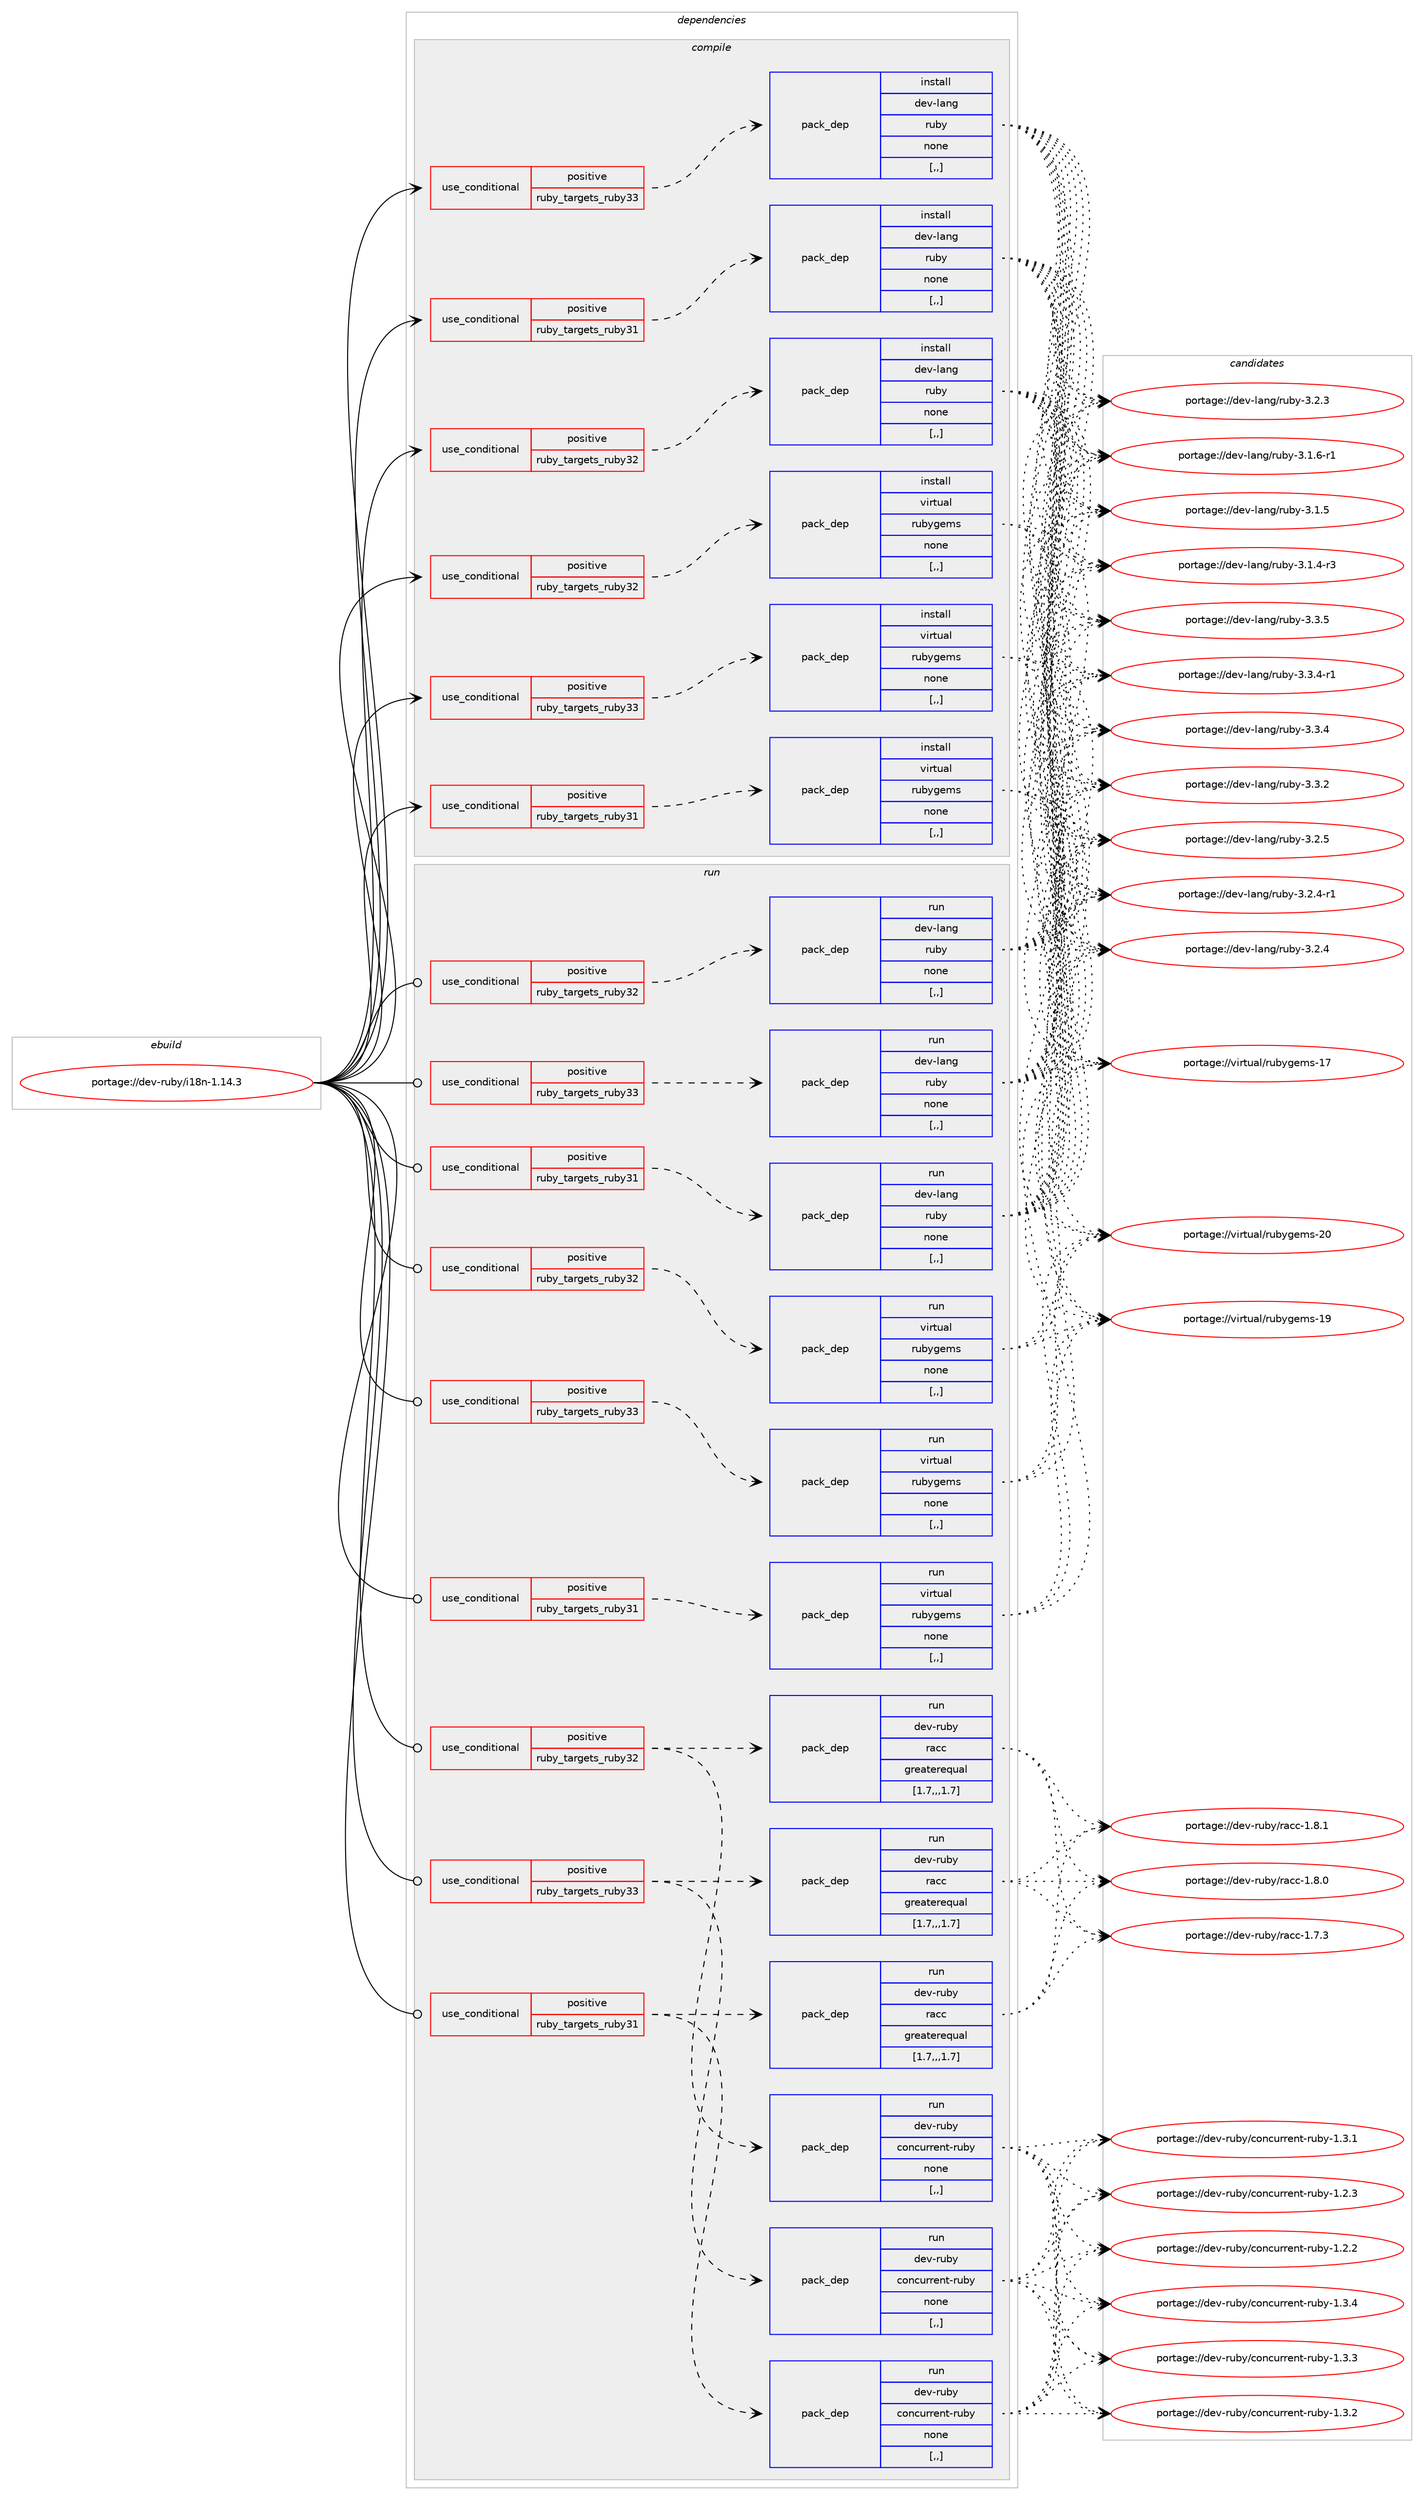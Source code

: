 digraph prolog {

# *************
# Graph options
# *************

newrank=true;
concentrate=true;
compound=true;
graph [rankdir=LR,fontname=Helvetica,fontsize=10,ranksep=1.5];#, ranksep=2.5, nodesep=0.2];
edge  [arrowhead=vee];
node  [fontname=Helvetica,fontsize=10];

# **********
# The ebuild
# **********

subgraph cluster_leftcol {
color=gray;
label=<<i>ebuild</i>>;
id [label="portage://dev-ruby/i18n-1.14.3", color=red, width=4, href="../dev-ruby/i18n-1.14.3.svg"];
}

# ****************
# The dependencies
# ****************

subgraph cluster_midcol {
color=gray;
label=<<i>dependencies</i>>;
subgraph cluster_compile {
fillcolor="#eeeeee";
style=filled;
label=<<i>compile</i>>;
subgraph cond180060 {
dependency682709 [label=<<TABLE BORDER="0" CELLBORDER="1" CELLSPACING="0" CELLPADDING="4"><TR><TD ROWSPAN="3" CELLPADDING="10">use_conditional</TD></TR><TR><TD>positive</TD></TR><TR><TD>ruby_targets_ruby31</TD></TR></TABLE>>, shape=none, color=red];
subgraph pack497726 {
dependency682710 [label=<<TABLE BORDER="0" CELLBORDER="1" CELLSPACING="0" CELLPADDING="4" WIDTH="220"><TR><TD ROWSPAN="6" CELLPADDING="30">pack_dep</TD></TR><TR><TD WIDTH="110">install</TD></TR><TR><TD>dev-lang</TD></TR><TR><TD>ruby</TD></TR><TR><TD>none</TD></TR><TR><TD>[,,]</TD></TR></TABLE>>, shape=none, color=blue];
}
dependency682709:e -> dependency682710:w [weight=20,style="dashed",arrowhead="vee"];
}
id:e -> dependency682709:w [weight=20,style="solid",arrowhead="vee"];
subgraph cond180061 {
dependency682711 [label=<<TABLE BORDER="0" CELLBORDER="1" CELLSPACING="0" CELLPADDING="4"><TR><TD ROWSPAN="3" CELLPADDING="10">use_conditional</TD></TR><TR><TD>positive</TD></TR><TR><TD>ruby_targets_ruby31</TD></TR></TABLE>>, shape=none, color=red];
subgraph pack497727 {
dependency682712 [label=<<TABLE BORDER="0" CELLBORDER="1" CELLSPACING="0" CELLPADDING="4" WIDTH="220"><TR><TD ROWSPAN="6" CELLPADDING="30">pack_dep</TD></TR><TR><TD WIDTH="110">install</TD></TR><TR><TD>virtual</TD></TR><TR><TD>rubygems</TD></TR><TR><TD>none</TD></TR><TR><TD>[,,]</TD></TR></TABLE>>, shape=none, color=blue];
}
dependency682711:e -> dependency682712:w [weight=20,style="dashed",arrowhead="vee"];
}
id:e -> dependency682711:w [weight=20,style="solid",arrowhead="vee"];
subgraph cond180062 {
dependency682713 [label=<<TABLE BORDER="0" CELLBORDER="1" CELLSPACING="0" CELLPADDING="4"><TR><TD ROWSPAN="3" CELLPADDING="10">use_conditional</TD></TR><TR><TD>positive</TD></TR><TR><TD>ruby_targets_ruby32</TD></TR></TABLE>>, shape=none, color=red];
subgraph pack497728 {
dependency682714 [label=<<TABLE BORDER="0" CELLBORDER="1" CELLSPACING="0" CELLPADDING="4" WIDTH="220"><TR><TD ROWSPAN="6" CELLPADDING="30">pack_dep</TD></TR><TR><TD WIDTH="110">install</TD></TR><TR><TD>dev-lang</TD></TR><TR><TD>ruby</TD></TR><TR><TD>none</TD></TR><TR><TD>[,,]</TD></TR></TABLE>>, shape=none, color=blue];
}
dependency682713:e -> dependency682714:w [weight=20,style="dashed",arrowhead="vee"];
}
id:e -> dependency682713:w [weight=20,style="solid",arrowhead="vee"];
subgraph cond180063 {
dependency682715 [label=<<TABLE BORDER="0" CELLBORDER="1" CELLSPACING="0" CELLPADDING="4"><TR><TD ROWSPAN="3" CELLPADDING="10">use_conditional</TD></TR><TR><TD>positive</TD></TR><TR><TD>ruby_targets_ruby32</TD></TR></TABLE>>, shape=none, color=red];
subgraph pack497729 {
dependency682716 [label=<<TABLE BORDER="0" CELLBORDER="1" CELLSPACING="0" CELLPADDING="4" WIDTH="220"><TR><TD ROWSPAN="6" CELLPADDING="30">pack_dep</TD></TR><TR><TD WIDTH="110">install</TD></TR><TR><TD>virtual</TD></TR><TR><TD>rubygems</TD></TR><TR><TD>none</TD></TR><TR><TD>[,,]</TD></TR></TABLE>>, shape=none, color=blue];
}
dependency682715:e -> dependency682716:w [weight=20,style="dashed",arrowhead="vee"];
}
id:e -> dependency682715:w [weight=20,style="solid",arrowhead="vee"];
subgraph cond180064 {
dependency682717 [label=<<TABLE BORDER="0" CELLBORDER="1" CELLSPACING="0" CELLPADDING="4"><TR><TD ROWSPAN="3" CELLPADDING="10">use_conditional</TD></TR><TR><TD>positive</TD></TR><TR><TD>ruby_targets_ruby33</TD></TR></TABLE>>, shape=none, color=red];
subgraph pack497730 {
dependency682718 [label=<<TABLE BORDER="0" CELLBORDER="1" CELLSPACING="0" CELLPADDING="4" WIDTH="220"><TR><TD ROWSPAN="6" CELLPADDING="30">pack_dep</TD></TR><TR><TD WIDTH="110">install</TD></TR><TR><TD>dev-lang</TD></TR><TR><TD>ruby</TD></TR><TR><TD>none</TD></TR><TR><TD>[,,]</TD></TR></TABLE>>, shape=none, color=blue];
}
dependency682717:e -> dependency682718:w [weight=20,style="dashed",arrowhead="vee"];
}
id:e -> dependency682717:w [weight=20,style="solid",arrowhead="vee"];
subgraph cond180065 {
dependency682719 [label=<<TABLE BORDER="0" CELLBORDER="1" CELLSPACING="0" CELLPADDING="4"><TR><TD ROWSPAN="3" CELLPADDING="10">use_conditional</TD></TR><TR><TD>positive</TD></TR><TR><TD>ruby_targets_ruby33</TD></TR></TABLE>>, shape=none, color=red];
subgraph pack497731 {
dependency682720 [label=<<TABLE BORDER="0" CELLBORDER="1" CELLSPACING="0" CELLPADDING="4" WIDTH="220"><TR><TD ROWSPAN="6" CELLPADDING="30">pack_dep</TD></TR><TR><TD WIDTH="110">install</TD></TR><TR><TD>virtual</TD></TR><TR><TD>rubygems</TD></TR><TR><TD>none</TD></TR><TR><TD>[,,]</TD></TR></TABLE>>, shape=none, color=blue];
}
dependency682719:e -> dependency682720:w [weight=20,style="dashed",arrowhead="vee"];
}
id:e -> dependency682719:w [weight=20,style="solid",arrowhead="vee"];
}
subgraph cluster_compileandrun {
fillcolor="#eeeeee";
style=filled;
label=<<i>compile and run</i>>;
}
subgraph cluster_run {
fillcolor="#eeeeee";
style=filled;
label=<<i>run</i>>;
subgraph cond180066 {
dependency682721 [label=<<TABLE BORDER="0" CELLBORDER="1" CELLSPACING="0" CELLPADDING="4"><TR><TD ROWSPAN="3" CELLPADDING="10">use_conditional</TD></TR><TR><TD>positive</TD></TR><TR><TD>ruby_targets_ruby31</TD></TR></TABLE>>, shape=none, color=red];
subgraph pack497732 {
dependency682722 [label=<<TABLE BORDER="0" CELLBORDER="1" CELLSPACING="0" CELLPADDING="4" WIDTH="220"><TR><TD ROWSPAN="6" CELLPADDING="30">pack_dep</TD></TR><TR><TD WIDTH="110">run</TD></TR><TR><TD>dev-lang</TD></TR><TR><TD>ruby</TD></TR><TR><TD>none</TD></TR><TR><TD>[,,]</TD></TR></TABLE>>, shape=none, color=blue];
}
dependency682721:e -> dependency682722:w [weight=20,style="dashed",arrowhead="vee"];
}
id:e -> dependency682721:w [weight=20,style="solid",arrowhead="odot"];
subgraph cond180067 {
dependency682723 [label=<<TABLE BORDER="0" CELLBORDER="1" CELLSPACING="0" CELLPADDING="4"><TR><TD ROWSPAN="3" CELLPADDING="10">use_conditional</TD></TR><TR><TD>positive</TD></TR><TR><TD>ruby_targets_ruby31</TD></TR></TABLE>>, shape=none, color=red];
subgraph pack497733 {
dependency682724 [label=<<TABLE BORDER="0" CELLBORDER="1" CELLSPACING="0" CELLPADDING="4" WIDTH="220"><TR><TD ROWSPAN="6" CELLPADDING="30">pack_dep</TD></TR><TR><TD WIDTH="110">run</TD></TR><TR><TD>dev-ruby</TD></TR><TR><TD>concurrent-ruby</TD></TR><TR><TD>none</TD></TR><TR><TD>[,,]</TD></TR></TABLE>>, shape=none, color=blue];
}
dependency682723:e -> dependency682724:w [weight=20,style="dashed",arrowhead="vee"];
subgraph pack497734 {
dependency682725 [label=<<TABLE BORDER="0" CELLBORDER="1" CELLSPACING="0" CELLPADDING="4" WIDTH="220"><TR><TD ROWSPAN="6" CELLPADDING="30">pack_dep</TD></TR><TR><TD WIDTH="110">run</TD></TR><TR><TD>dev-ruby</TD></TR><TR><TD>racc</TD></TR><TR><TD>greaterequal</TD></TR><TR><TD>[1.7,,,1.7]</TD></TR></TABLE>>, shape=none, color=blue];
}
dependency682723:e -> dependency682725:w [weight=20,style="dashed",arrowhead="vee"];
}
id:e -> dependency682723:w [weight=20,style="solid",arrowhead="odot"];
subgraph cond180068 {
dependency682726 [label=<<TABLE BORDER="0" CELLBORDER="1" CELLSPACING="0" CELLPADDING="4"><TR><TD ROWSPAN="3" CELLPADDING="10">use_conditional</TD></TR><TR><TD>positive</TD></TR><TR><TD>ruby_targets_ruby31</TD></TR></TABLE>>, shape=none, color=red];
subgraph pack497735 {
dependency682727 [label=<<TABLE BORDER="0" CELLBORDER="1" CELLSPACING="0" CELLPADDING="4" WIDTH="220"><TR><TD ROWSPAN="6" CELLPADDING="30">pack_dep</TD></TR><TR><TD WIDTH="110">run</TD></TR><TR><TD>virtual</TD></TR><TR><TD>rubygems</TD></TR><TR><TD>none</TD></TR><TR><TD>[,,]</TD></TR></TABLE>>, shape=none, color=blue];
}
dependency682726:e -> dependency682727:w [weight=20,style="dashed",arrowhead="vee"];
}
id:e -> dependency682726:w [weight=20,style="solid",arrowhead="odot"];
subgraph cond180069 {
dependency682728 [label=<<TABLE BORDER="0" CELLBORDER="1" CELLSPACING="0" CELLPADDING="4"><TR><TD ROWSPAN="3" CELLPADDING="10">use_conditional</TD></TR><TR><TD>positive</TD></TR><TR><TD>ruby_targets_ruby32</TD></TR></TABLE>>, shape=none, color=red];
subgraph pack497736 {
dependency682729 [label=<<TABLE BORDER="0" CELLBORDER="1" CELLSPACING="0" CELLPADDING="4" WIDTH="220"><TR><TD ROWSPAN="6" CELLPADDING="30">pack_dep</TD></TR><TR><TD WIDTH="110">run</TD></TR><TR><TD>dev-lang</TD></TR><TR><TD>ruby</TD></TR><TR><TD>none</TD></TR><TR><TD>[,,]</TD></TR></TABLE>>, shape=none, color=blue];
}
dependency682728:e -> dependency682729:w [weight=20,style="dashed",arrowhead="vee"];
}
id:e -> dependency682728:w [weight=20,style="solid",arrowhead="odot"];
subgraph cond180070 {
dependency682730 [label=<<TABLE BORDER="0" CELLBORDER="1" CELLSPACING="0" CELLPADDING="4"><TR><TD ROWSPAN="3" CELLPADDING="10">use_conditional</TD></TR><TR><TD>positive</TD></TR><TR><TD>ruby_targets_ruby32</TD></TR></TABLE>>, shape=none, color=red];
subgraph pack497737 {
dependency682731 [label=<<TABLE BORDER="0" CELLBORDER="1" CELLSPACING="0" CELLPADDING="4" WIDTH="220"><TR><TD ROWSPAN="6" CELLPADDING="30">pack_dep</TD></TR><TR><TD WIDTH="110">run</TD></TR><TR><TD>dev-ruby</TD></TR><TR><TD>concurrent-ruby</TD></TR><TR><TD>none</TD></TR><TR><TD>[,,]</TD></TR></TABLE>>, shape=none, color=blue];
}
dependency682730:e -> dependency682731:w [weight=20,style="dashed",arrowhead="vee"];
subgraph pack497738 {
dependency682732 [label=<<TABLE BORDER="0" CELLBORDER="1" CELLSPACING="0" CELLPADDING="4" WIDTH="220"><TR><TD ROWSPAN="6" CELLPADDING="30">pack_dep</TD></TR><TR><TD WIDTH="110">run</TD></TR><TR><TD>dev-ruby</TD></TR><TR><TD>racc</TD></TR><TR><TD>greaterequal</TD></TR><TR><TD>[1.7,,,1.7]</TD></TR></TABLE>>, shape=none, color=blue];
}
dependency682730:e -> dependency682732:w [weight=20,style="dashed",arrowhead="vee"];
}
id:e -> dependency682730:w [weight=20,style="solid",arrowhead="odot"];
subgraph cond180071 {
dependency682733 [label=<<TABLE BORDER="0" CELLBORDER="1" CELLSPACING="0" CELLPADDING="4"><TR><TD ROWSPAN="3" CELLPADDING="10">use_conditional</TD></TR><TR><TD>positive</TD></TR><TR><TD>ruby_targets_ruby32</TD></TR></TABLE>>, shape=none, color=red];
subgraph pack497739 {
dependency682734 [label=<<TABLE BORDER="0" CELLBORDER="1" CELLSPACING="0" CELLPADDING="4" WIDTH="220"><TR><TD ROWSPAN="6" CELLPADDING="30">pack_dep</TD></TR><TR><TD WIDTH="110">run</TD></TR><TR><TD>virtual</TD></TR><TR><TD>rubygems</TD></TR><TR><TD>none</TD></TR><TR><TD>[,,]</TD></TR></TABLE>>, shape=none, color=blue];
}
dependency682733:e -> dependency682734:w [weight=20,style="dashed",arrowhead="vee"];
}
id:e -> dependency682733:w [weight=20,style="solid",arrowhead="odot"];
subgraph cond180072 {
dependency682735 [label=<<TABLE BORDER="0" CELLBORDER="1" CELLSPACING="0" CELLPADDING="4"><TR><TD ROWSPAN="3" CELLPADDING="10">use_conditional</TD></TR><TR><TD>positive</TD></TR><TR><TD>ruby_targets_ruby33</TD></TR></TABLE>>, shape=none, color=red];
subgraph pack497740 {
dependency682736 [label=<<TABLE BORDER="0" CELLBORDER="1" CELLSPACING="0" CELLPADDING="4" WIDTH="220"><TR><TD ROWSPAN="6" CELLPADDING="30">pack_dep</TD></TR><TR><TD WIDTH="110">run</TD></TR><TR><TD>dev-lang</TD></TR><TR><TD>ruby</TD></TR><TR><TD>none</TD></TR><TR><TD>[,,]</TD></TR></TABLE>>, shape=none, color=blue];
}
dependency682735:e -> dependency682736:w [weight=20,style="dashed",arrowhead="vee"];
}
id:e -> dependency682735:w [weight=20,style="solid",arrowhead="odot"];
subgraph cond180073 {
dependency682737 [label=<<TABLE BORDER="0" CELLBORDER="1" CELLSPACING="0" CELLPADDING="4"><TR><TD ROWSPAN="3" CELLPADDING="10">use_conditional</TD></TR><TR><TD>positive</TD></TR><TR><TD>ruby_targets_ruby33</TD></TR></TABLE>>, shape=none, color=red];
subgraph pack497741 {
dependency682738 [label=<<TABLE BORDER="0" CELLBORDER="1" CELLSPACING="0" CELLPADDING="4" WIDTH="220"><TR><TD ROWSPAN="6" CELLPADDING="30">pack_dep</TD></TR><TR><TD WIDTH="110">run</TD></TR><TR><TD>dev-ruby</TD></TR><TR><TD>concurrent-ruby</TD></TR><TR><TD>none</TD></TR><TR><TD>[,,]</TD></TR></TABLE>>, shape=none, color=blue];
}
dependency682737:e -> dependency682738:w [weight=20,style="dashed",arrowhead="vee"];
subgraph pack497742 {
dependency682739 [label=<<TABLE BORDER="0" CELLBORDER="1" CELLSPACING="0" CELLPADDING="4" WIDTH="220"><TR><TD ROWSPAN="6" CELLPADDING="30">pack_dep</TD></TR><TR><TD WIDTH="110">run</TD></TR><TR><TD>dev-ruby</TD></TR><TR><TD>racc</TD></TR><TR><TD>greaterequal</TD></TR><TR><TD>[1.7,,,1.7]</TD></TR></TABLE>>, shape=none, color=blue];
}
dependency682737:e -> dependency682739:w [weight=20,style="dashed",arrowhead="vee"];
}
id:e -> dependency682737:w [weight=20,style="solid",arrowhead="odot"];
subgraph cond180074 {
dependency682740 [label=<<TABLE BORDER="0" CELLBORDER="1" CELLSPACING="0" CELLPADDING="4"><TR><TD ROWSPAN="3" CELLPADDING="10">use_conditional</TD></TR><TR><TD>positive</TD></TR><TR><TD>ruby_targets_ruby33</TD></TR></TABLE>>, shape=none, color=red];
subgraph pack497743 {
dependency682741 [label=<<TABLE BORDER="0" CELLBORDER="1" CELLSPACING="0" CELLPADDING="4" WIDTH="220"><TR><TD ROWSPAN="6" CELLPADDING="30">pack_dep</TD></TR><TR><TD WIDTH="110">run</TD></TR><TR><TD>virtual</TD></TR><TR><TD>rubygems</TD></TR><TR><TD>none</TD></TR><TR><TD>[,,]</TD></TR></TABLE>>, shape=none, color=blue];
}
dependency682740:e -> dependency682741:w [weight=20,style="dashed",arrowhead="vee"];
}
id:e -> dependency682740:w [weight=20,style="solid",arrowhead="odot"];
}
}

# **************
# The candidates
# **************

subgraph cluster_choices {
rank=same;
color=gray;
label=<<i>candidates</i>>;

subgraph choice497726 {
color=black;
nodesep=1;
choice10010111845108971101034711411798121455146514653 [label="portage://dev-lang/ruby-3.3.5", color=red, width=4,href="../dev-lang/ruby-3.3.5.svg"];
choice100101118451089711010347114117981214551465146524511449 [label="portage://dev-lang/ruby-3.3.4-r1", color=red, width=4,href="../dev-lang/ruby-3.3.4-r1.svg"];
choice10010111845108971101034711411798121455146514652 [label="portage://dev-lang/ruby-3.3.4", color=red, width=4,href="../dev-lang/ruby-3.3.4.svg"];
choice10010111845108971101034711411798121455146514650 [label="portage://dev-lang/ruby-3.3.2", color=red, width=4,href="../dev-lang/ruby-3.3.2.svg"];
choice10010111845108971101034711411798121455146504653 [label="portage://dev-lang/ruby-3.2.5", color=red, width=4,href="../dev-lang/ruby-3.2.5.svg"];
choice100101118451089711010347114117981214551465046524511449 [label="portage://dev-lang/ruby-3.2.4-r1", color=red, width=4,href="../dev-lang/ruby-3.2.4-r1.svg"];
choice10010111845108971101034711411798121455146504652 [label="portage://dev-lang/ruby-3.2.4", color=red, width=4,href="../dev-lang/ruby-3.2.4.svg"];
choice10010111845108971101034711411798121455146504651 [label="portage://dev-lang/ruby-3.2.3", color=red, width=4,href="../dev-lang/ruby-3.2.3.svg"];
choice100101118451089711010347114117981214551464946544511449 [label="portage://dev-lang/ruby-3.1.6-r1", color=red, width=4,href="../dev-lang/ruby-3.1.6-r1.svg"];
choice10010111845108971101034711411798121455146494653 [label="portage://dev-lang/ruby-3.1.5", color=red, width=4,href="../dev-lang/ruby-3.1.5.svg"];
choice100101118451089711010347114117981214551464946524511451 [label="portage://dev-lang/ruby-3.1.4-r3", color=red, width=4,href="../dev-lang/ruby-3.1.4-r3.svg"];
dependency682710:e -> choice10010111845108971101034711411798121455146514653:w [style=dotted,weight="100"];
dependency682710:e -> choice100101118451089711010347114117981214551465146524511449:w [style=dotted,weight="100"];
dependency682710:e -> choice10010111845108971101034711411798121455146514652:w [style=dotted,weight="100"];
dependency682710:e -> choice10010111845108971101034711411798121455146514650:w [style=dotted,weight="100"];
dependency682710:e -> choice10010111845108971101034711411798121455146504653:w [style=dotted,weight="100"];
dependency682710:e -> choice100101118451089711010347114117981214551465046524511449:w [style=dotted,weight="100"];
dependency682710:e -> choice10010111845108971101034711411798121455146504652:w [style=dotted,weight="100"];
dependency682710:e -> choice10010111845108971101034711411798121455146504651:w [style=dotted,weight="100"];
dependency682710:e -> choice100101118451089711010347114117981214551464946544511449:w [style=dotted,weight="100"];
dependency682710:e -> choice10010111845108971101034711411798121455146494653:w [style=dotted,weight="100"];
dependency682710:e -> choice100101118451089711010347114117981214551464946524511451:w [style=dotted,weight="100"];
}
subgraph choice497727 {
color=black;
nodesep=1;
choice118105114116117971084711411798121103101109115455048 [label="portage://virtual/rubygems-20", color=red, width=4,href="../virtual/rubygems-20.svg"];
choice118105114116117971084711411798121103101109115454957 [label="portage://virtual/rubygems-19", color=red, width=4,href="../virtual/rubygems-19.svg"];
choice118105114116117971084711411798121103101109115454955 [label="portage://virtual/rubygems-17", color=red, width=4,href="../virtual/rubygems-17.svg"];
dependency682712:e -> choice118105114116117971084711411798121103101109115455048:w [style=dotted,weight="100"];
dependency682712:e -> choice118105114116117971084711411798121103101109115454957:w [style=dotted,weight="100"];
dependency682712:e -> choice118105114116117971084711411798121103101109115454955:w [style=dotted,weight="100"];
}
subgraph choice497728 {
color=black;
nodesep=1;
choice10010111845108971101034711411798121455146514653 [label="portage://dev-lang/ruby-3.3.5", color=red, width=4,href="../dev-lang/ruby-3.3.5.svg"];
choice100101118451089711010347114117981214551465146524511449 [label="portage://dev-lang/ruby-3.3.4-r1", color=red, width=4,href="../dev-lang/ruby-3.3.4-r1.svg"];
choice10010111845108971101034711411798121455146514652 [label="portage://dev-lang/ruby-3.3.4", color=red, width=4,href="../dev-lang/ruby-3.3.4.svg"];
choice10010111845108971101034711411798121455146514650 [label="portage://dev-lang/ruby-3.3.2", color=red, width=4,href="../dev-lang/ruby-3.3.2.svg"];
choice10010111845108971101034711411798121455146504653 [label="portage://dev-lang/ruby-3.2.5", color=red, width=4,href="../dev-lang/ruby-3.2.5.svg"];
choice100101118451089711010347114117981214551465046524511449 [label="portage://dev-lang/ruby-3.2.4-r1", color=red, width=4,href="../dev-lang/ruby-3.2.4-r1.svg"];
choice10010111845108971101034711411798121455146504652 [label="portage://dev-lang/ruby-3.2.4", color=red, width=4,href="../dev-lang/ruby-3.2.4.svg"];
choice10010111845108971101034711411798121455146504651 [label="portage://dev-lang/ruby-3.2.3", color=red, width=4,href="../dev-lang/ruby-3.2.3.svg"];
choice100101118451089711010347114117981214551464946544511449 [label="portage://dev-lang/ruby-3.1.6-r1", color=red, width=4,href="../dev-lang/ruby-3.1.6-r1.svg"];
choice10010111845108971101034711411798121455146494653 [label="portage://dev-lang/ruby-3.1.5", color=red, width=4,href="../dev-lang/ruby-3.1.5.svg"];
choice100101118451089711010347114117981214551464946524511451 [label="portage://dev-lang/ruby-3.1.4-r3", color=red, width=4,href="../dev-lang/ruby-3.1.4-r3.svg"];
dependency682714:e -> choice10010111845108971101034711411798121455146514653:w [style=dotted,weight="100"];
dependency682714:e -> choice100101118451089711010347114117981214551465146524511449:w [style=dotted,weight="100"];
dependency682714:e -> choice10010111845108971101034711411798121455146514652:w [style=dotted,weight="100"];
dependency682714:e -> choice10010111845108971101034711411798121455146514650:w [style=dotted,weight="100"];
dependency682714:e -> choice10010111845108971101034711411798121455146504653:w [style=dotted,weight="100"];
dependency682714:e -> choice100101118451089711010347114117981214551465046524511449:w [style=dotted,weight="100"];
dependency682714:e -> choice10010111845108971101034711411798121455146504652:w [style=dotted,weight="100"];
dependency682714:e -> choice10010111845108971101034711411798121455146504651:w [style=dotted,weight="100"];
dependency682714:e -> choice100101118451089711010347114117981214551464946544511449:w [style=dotted,weight="100"];
dependency682714:e -> choice10010111845108971101034711411798121455146494653:w [style=dotted,weight="100"];
dependency682714:e -> choice100101118451089711010347114117981214551464946524511451:w [style=dotted,weight="100"];
}
subgraph choice497729 {
color=black;
nodesep=1;
choice118105114116117971084711411798121103101109115455048 [label="portage://virtual/rubygems-20", color=red, width=4,href="../virtual/rubygems-20.svg"];
choice118105114116117971084711411798121103101109115454957 [label="portage://virtual/rubygems-19", color=red, width=4,href="../virtual/rubygems-19.svg"];
choice118105114116117971084711411798121103101109115454955 [label="portage://virtual/rubygems-17", color=red, width=4,href="../virtual/rubygems-17.svg"];
dependency682716:e -> choice118105114116117971084711411798121103101109115455048:w [style=dotted,weight="100"];
dependency682716:e -> choice118105114116117971084711411798121103101109115454957:w [style=dotted,weight="100"];
dependency682716:e -> choice118105114116117971084711411798121103101109115454955:w [style=dotted,weight="100"];
}
subgraph choice497730 {
color=black;
nodesep=1;
choice10010111845108971101034711411798121455146514653 [label="portage://dev-lang/ruby-3.3.5", color=red, width=4,href="../dev-lang/ruby-3.3.5.svg"];
choice100101118451089711010347114117981214551465146524511449 [label="portage://dev-lang/ruby-3.3.4-r1", color=red, width=4,href="../dev-lang/ruby-3.3.4-r1.svg"];
choice10010111845108971101034711411798121455146514652 [label="portage://dev-lang/ruby-3.3.4", color=red, width=4,href="../dev-lang/ruby-3.3.4.svg"];
choice10010111845108971101034711411798121455146514650 [label="portage://dev-lang/ruby-3.3.2", color=red, width=4,href="../dev-lang/ruby-3.3.2.svg"];
choice10010111845108971101034711411798121455146504653 [label="portage://dev-lang/ruby-3.2.5", color=red, width=4,href="../dev-lang/ruby-3.2.5.svg"];
choice100101118451089711010347114117981214551465046524511449 [label="portage://dev-lang/ruby-3.2.4-r1", color=red, width=4,href="../dev-lang/ruby-3.2.4-r1.svg"];
choice10010111845108971101034711411798121455146504652 [label="portage://dev-lang/ruby-3.2.4", color=red, width=4,href="../dev-lang/ruby-3.2.4.svg"];
choice10010111845108971101034711411798121455146504651 [label="portage://dev-lang/ruby-3.2.3", color=red, width=4,href="../dev-lang/ruby-3.2.3.svg"];
choice100101118451089711010347114117981214551464946544511449 [label="portage://dev-lang/ruby-3.1.6-r1", color=red, width=4,href="../dev-lang/ruby-3.1.6-r1.svg"];
choice10010111845108971101034711411798121455146494653 [label="portage://dev-lang/ruby-3.1.5", color=red, width=4,href="../dev-lang/ruby-3.1.5.svg"];
choice100101118451089711010347114117981214551464946524511451 [label="portage://dev-lang/ruby-3.1.4-r3", color=red, width=4,href="../dev-lang/ruby-3.1.4-r3.svg"];
dependency682718:e -> choice10010111845108971101034711411798121455146514653:w [style=dotted,weight="100"];
dependency682718:e -> choice100101118451089711010347114117981214551465146524511449:w [style=dotted,weight="100"];
dependency682718:e -> choice10010111845108971101034711411798121455146514652:w [style=dotted,weight="100"];
dependency682718:e -> choice10010111845108971101034711411798121455146514650:w [style=dotted,weight="100"];
dependency682718:e -> choice10010111845108971101034711411798121455146504653:w [style=dotted,weight="100"];
dependency682718:e -> choice100101118451089711010347114117981214551465046524511449:w [style=dotted,weight="100"];
dependency682718:e -> choice10010111845108971101034711411798121455146504652:w [style=dotted,weight="100"];
dependency682718:e -> choice10010111845108971101034711411798121455146504651:w [style=dotted,weight="100"];
dependency682718:e -> choice100101118451089711010347114117981214551464946544511449:w [style=dotted,weight="100"];
dependency682718:e -> choice10010111845108971101034711411798121455146494653:w [style=dotted,weight="100"];
dependency682718:e -> choice100101118451089711010347114117981214551464946524511451:w [style=dotted,weight="100"];
}
subgraph choice497731 {
color=black;
nodesep=1;
choice118105114116117971084711411798121103101109115455048 [label="portage://virtual/rubygems-20", color=red, width=4,href="../virtual/rubygems-20.svg"];
choice118105114116117971084711411798121103101109115454957 [label="portage://virtual/rubygems-19", color=red, width=4,href="../virtual/rubygems-19.svg"];
choice118105114116117971084711411798121103101109115454955 [label="portage://virtual/rubygems-17", color=red, width=4,href="../virtual/rubygems-17.svg"];
dependency682720:e -> choice118105114116117971084711411798121103101109115455048:w [style=dotted,weight="100"];
dependency682720:e -> choice118105114116117971084711411798121103101109115454957:w [style=dotted,weight="100"];
dependency682720:e -> choice118105114116117971084711411798121103101109115454955:w [style=dotted,weight="100"];
}
subgraph choice497732 {
color=black;
nodesep=1;
choice10010111845108971101034711411798121455146514653 [label="portage://dev-lang/ruby-3.3.5", color=red, width=4,href="../dev-lang/ruby-3.3.5.svg"];
choice100101118451089711010347114117981214551465146524511449 [label="portage://dev-lang/ruby-3.3.4-r1", color=red, width=4,href="../dev-lang/ruby-3.3.4-r1.svg"];
choice10010111845108971101034711411798121455146514652 [label="portage://dev-lang/ruby-3.3.4", color=red, width=4,href="../dev-lang/ruby-3.3.4.svg"];
choice10010111845108971101034711411798121455146514650 [label="portage://dev-lang/ruby-3.3.2", color=red, width=4,href="../dev-lang/ruby-3.3.2.svg"];
choice10010111845108971101034711411798121455146504653 [label="portage://dev-lang/ruby-3.2.5", color=red, width=4,href="../dev-lang/ruby-3.2.5.svg"];
choice100101118451089711010347114117981214551465046524511449 [label="portage://dev-lang/ruby-3.2.4-r1", color=red, width=4,href="../dev-lang/ruby-3.2.4-r1.svg"];
choice10010111845108971101034711411798121455146504652 [label="portage://dev-lang/ruby-3.2.4", color=red, width=4,href="../dev-lang/ruby-3.2.4.svg"];
choice10010111845108971101034711411798121455146504651 [label="portage://dev-lang/ruby-3.2.3", color=red, width=4,href="../dev-lang/ruby-3.2.3.svg"];
choice100101118451089711010347114117981214551464946544511449 [label="portage://dev-lang/ruby-3.1.6-r1", color=red, width=4,href="../dev-lang/ruby-3.1.6-r1.svg"];
choice10010111845108971101034711411798121455146494653 [label="portage://dev-lang/ruby-3.1.5", color=red, width=4,href="../dev-lang/ruby-3.1.5.svg"];
choice100101118451089711010347114117981214551464946524511451 [label="portage://dev-lang/ruby-3.1.4-r3", color=red, width=4,href="../dev-lang/ruby-3.1.4-r3.svg"];
dependency682722:e -> choice10010111845108971101034711411798121455146514653:w [style=dotted,weight="100"];
dependency682722:e -> choice100101118451089711010347114117981214551465146524511449:w [style=dotted,weight="100"];
dependency682722:e -> choice10010111845108971101034711411798121455146514652:w [style=dotted,weight="100"];
dependency682722:e -> choice10010111845108971101034711411798121455146514650:w [style=dotted,weight="100"];
dependency682722:e -> choice10010111845108971101034711411798121455146504653:w [style=dotted,weight="100"];
dependency682722:e -> choice100101118451089711010347114117981214551465046524511449:w [style=dotted,weight="100"];
dependency682722:e -> choice10010111845108971101034711411798121455146504652:w [style=dotted,weight="100"];
dependency682722:e -> choice10010111845108971101034711411798121455146504651:w [style=dotted,weight="100"];
dependency682722:e -> choice100101118451089711010347114117981214551464946544511449:w [style=dotted,weight="100"];
dependency682722:e -> choice10010111845108971101034711411798121455146494653:w [style=dotted,weight="100"];
dependency682722:e -> choice100101118451089711010347114117981214551464946524511451:w [style=dotted,weight="100"];
}
subgraph choice497733 {
color=black;
nodesep=1;
choice10010111845114117981214799111110991171141141011101164511411798121454946514652 [label="portage://dev-ruby/concurrent-ruby-1.3.4", color=red, width=4,href="../dev-ruby/concurrent-ruby-1.3.4.svg"];
choice10010111845114117981214799111110991171141141011101164511411798121454946514651 [label="portage://dev-ruby/concurrent-ruby-1.3.3", color=red, width=4,href="../dev-ruby/concurrent-ruby-1.3.3.svg"];
choice10010111845114117981214799111110991171141141011101164511411798121454946514650 [label="portage://dev-ruby/concurrent-ruby-1.3.2", color=red, width=4,href="../dev-ruby/concurrent-ruby-1.3.2.svg"];
choice10010111845114117981214799111110991171141141011101164511411798121454946514649 [label="portage://dev-ruby/concurrent-ruby-1.3.1", color=red, width=4,href="../dev-ruby/concurrent-ruby-1.3.1.svg"];
choice10010111845114117981214799111110991171141141011101164511411798121454946504651 [label="portage://dev-ruby/concurrent-ruby-1.2.3", color=red, width=4,href="../dev-ruby/concurrent-ruby-1.2.3.svg"];
choice10010111845114117981214799111110991171141141011101164511411798121454946504650 [label="portage://dev-ruby/concurrent-ruby-1.2.2", color=red, width=4,href="../dev-ruby/concurrent-ruby-1.2.2.svg"];
dependency682724:e -> choice10010111845114117981214799111110991171141141011101164511411798121454946514652:w [style=dotted,weight="100"];
dependency682724:e -> choice10010111845114117981214799111110991171141141011101164511411798121454946514651:w [style=dotted,weight="100"];
dependency682724:e -> choice10010111845114117981214799111110991171141141011101164511411798121454946514650:w [style=dotted,weight="100"];
dependency682724:e -> choice10010111845114117981214799111110991171141141011101164511411798121454946514649:w [style=dotted,weight="100"];
dependency682724:e -> choice10010111845114117981214799111110991171141141011101164511411798121454946504651:w [style=dotted,weight="100"];
dependency682724:e -> choice10010111845114117981214799111110991171141141011101164511411798121454946504650:w [style=dotted,weight="100"];
}
subgraph choice497734 {
color=black;
nodesep=1;
choice100101118451141179812147114979999454946564649 [label="portage://dev-ruby/racc-1.8.1", color=red, width=4,href="../dev-ruby/racc-1.8.1.svg"];
choice100101118451141179812147114979999454946564648 [label="portage://dev-ruby/racc-1.8.0", color=red, width=4,href="../dev-ruby/racc-1.8.0.svg"];
choice100101118451141179812147114979999454946554651 [label="portage://dev-ruby/racc-1.7.3", color=red, width=4,href="../dev-ruby/racc-1.7.3.svg"];
dependency682725:e -> choice100101118451141179812147114979999454946564649:w [style=dotted,weight="100"];
dependency682725:e -> choice100101118451141179812147114979999454946564648:w [style=dotted,weight="100"];
dependency682725:e -> choice100101118451141179812147114979999454946554651:w [style=dotted,weight="100"];
}
subgraph choice497735 {
color=black;
nodesep=1;
choice118105114116117971084711411798121103101109115455048 [label="portage://virtual/rubygems-20", color=red, width=4,href="../virtual/rubygems-20.svg"];
choice118105114116117971084711411798121103101109115454957 [label="portage://virtual/rubygems-19", color=red, width=4,href="../virtual/rubygems-19.svg"];
choice118105114116117971084711411798121103101109115454955 [label="portage://virtual/rubygems-17", color=red, width=4,href="../virtual/rubygems-17.svg"];
dependency682727:e -> choice118105114116117971084711411798121103101109115455048:w [style=dotted,weight="100"];
dependency682727:e -> choice118105114116117971084711411798121103101109115454957:w [style=dotted,weight="100"];
dependency682727:e -> choice118105114116117971084711411798121103101109115454955:w [style=dotted,weight="100"];
}
subgraph choice497736 {
color=black;
nodesep=1;
choice10010111845108971101034711411798121455146514653 [label="portage://dev-lang/ruby-3.3.5", color=red, width=4,href="../dev-lang/ruby-3.3.5.svg"];
choice100101118451089711010347114117981214551465146524511449 [label="portage://dev-lang/ruby-3.3.4-r1", color=red, width=4,href="../dev-lang/ruby-3.3.4-r1.svg"];
choice10010111845108971101034711411798121455146514652 [label="portage://dev-lang/ruby-3.3.4", color=red, width=4,href="../dev-lang/ruby-3.3.4.svg"];
choice10010111845108971101034711411798121455146514650 [label="portage://dev-lang/ruby-3.3.2", color=red, width=4,href="../dev-lang/ruby-3.3.2.svg"];
choice10010111845108971101034711411798121455146504653 [label="portage://dev-lang/ruby-3.2.5", color=red, width=4,href="../dev-lang/ruby-3.2.5.svg"];
choice100101118451089711010347114117981214551465046524511449 [label="portage://dev-lang/ruby-3.2.4-r1", color=red, width=4,href="../dev-lang/ruby-3.2.4-r1.svg"];
choice10010111845108971101034711411798121455146504652 [label="portage://dev-lang/ruby-3.2.4", color=red, width=4,href="../dev-lang/ruby-3.2.4.svg"];
choice10010111845108971101034711411798121455146504651 [label="portage://dev-lang/ruby-3.2.3", color=red, width=4,href="../dev-lang/ruby-3.2.3.svg"];
choice100101118451089711010347114117981214551464946544511449 [label="portage://dev-lang/ruby-3.1.6-r1", color=red, width=4,href="../dev-lang/ruby-3.1.6-r1.svg"];
choice10010111845108971101034711411798121455146494653 [label="portage://dev-lang/ruby-3.1.5", color=red, width=4,href="../dev-lang/ruby-3.1.5.svg"];
choice100101118451089711010347114117981214551464946524511451 [label="portage://dev-lang/ruby-3.1.4-r3", color=red, width=4,href="../dev-lang/ruby-3.1.4-r3.svg"];
dependency682729:e -> choice10010111845108971101034711411798121455146514653:w [style=dotted,weight="100"];
dependency682729:e -> choice100101118451089711010347114117981214551465146524511449:w [style=dotted,weight="100"];
dependency682729:e -> choice10010111845108971101034711411798121455146514652:w [style=dotted,weight="100"];
dependency682729:e -> choice10010111845108971101034711411798121455146514650:w [style=dotted,weight="100"];
dependency682729:e -> choice10010111845108971101034711411798121455146504653:w [style=dotted,weight="100"];
dependency682729:e -> choice100101118451089711010347114117981214551465046524511449:w [style=dotted,weight="100"];
dependency682729:e -> choice10010111845108971101034711411798121455146504652:w [style=dotted,weight="100"];
dependency682729:e -> choice10010111845108971101034711411798121455146504651:w [style=dotted,weight="100"];
dependency682729:e -> choice100101118451089711010347114117981214551464946544511449:w [style=dotted,weight="100"];
dependency682729:e -> choice10010111845108971101034711411798121455146494653:w [style=dotted,weight="100"];
dependency682729:e -> choice100101118451089711010347114117981214551464946524511451:w [style=dotted,weight="100"];
}
subgraph choice497737 {
color=black;
nodesep=1;
choice10010111845114117981214799111110991171141141011101164511411798121454946514652 [label="portage://dev-ruby/concurrent-ruby-1.3.4", color=red, width=4,href="../dev-ruby/concurrent-ruby-1.3.4.svg"];
choice10010111845114117981214799111110991171141141011101164511411798121454946514651 [label="portage://dev-ruby/concurrent-ruby-1.3.3", color=red, width=4,href="../dev-ruby/concurrent-ruby-1.3.3.svg"];
choice10010111845114117981214799111110991171141141011101164511411798121454946514650 [label="portage://dev-ruby/concurrent-ruby-1.3.2", color=red, width=4,href="../dev-ruby/concurrent-ruby-1.3.2.svg"];
choice10010111845114117981214799111110991171141141011101164511411798121454946514649 [label="portage://dev-ruby/concurrent-ruby-1.3.1", color=red, width=4,href="../dev-ruby/concurrent-ruby-1.3.1.svg"];
choice10010111845114117981214799111110991171141141011101164511411798121454946504651 [label="portage://dev-ruby/concurrent-ruby-1.2.3", color=red, width=4,href="../dev-ruby/concurrent-ruby-1.2.3.svg"];
choice10010111845114117981214799111110991171141141011101164511411798121454946504650 [label="portage://dev-ruby/concurrent-ruby-1.2.2", color=red, width=4,href="../dev-ruby/concurrent-ruby-1.2.2.svg"];
dependency682731:e -> choice10010111845114117981214799111110991171141141011101164511411798121454946514652:w [style=dotted,weight="100"];
dependency682731:e -> choice10010111845114117981214799111110991171141141011101164511411798121454946514651:w [style=dotted,weight="100"];
dependency682731:e -> choice10010111845114117981214799111110991171141141011101164511411798121454946514650:w [style=dotted,weight="100"];
dependency682731:e -> choice10010111845114117981214799111110991171141141011101164511411798121454946514649:w [style=dotted,weight="100"];
dependency682731:e -> choice10010111845114117981214799111110991171141141011101164511411798121454946504651:w [style=dotted,weight="100"];
dependency682731:e -> choice10010111845114117981214799111110991171141141011101164511411798121454946504650:w [style=dotted,weight="100"];
}
subgraph choice497738 {
color=black;
nodesep=1;
choice100101118451141179812147114979999454946564649 [label="portage://dev-ruby/racc-1.8.1", color=red, width=4,href="../dev-ruby/racc-1.8.1.svg"];
choice100101118451141179812147114979999454946564648 [label="portage://dev-ruby/racc-1.8.0", color=red, width=4,href="../dev-ruby/racc-1.8.0.svg"];
choice100101118451141179812147114979999454946554651 [label="portage://dev-ruby/racc-1.7.3", color=red, width=4,href="../dev-ruby/racc-1.7.3.svg"];
dependency682732:e -> choice100101118451141179812147114979999454946564649:w [style=dotted,weight="100"];
dependency682732:e -> choice100101118451141179812147114979999454946564648:w [style=dotted,weight="100"];
dependency682732:e -> choice100101118451141179812147114979999454946554651:w [style=dotted,weight="100"];
}
subgraph choice497739 {
color=black;
nodesep=1;
choice118105114116117971084711411798121103101109115455048 [label="portage://virtual/rubygems-20", color=red, width=4,href="../virtual/rubygems-20.svg"];
choice118105114116117971084711411798121103101109115454957 [label="portage://virtual/rubygems-19", color=red, width=4,href="../virtual/rubygems-19.svg"];
choice118105114116117971084711411798121103101109115454955 [label="portage://virtual/rubygems-17", color=red, width=4,href="../virtual/rubygems-17.svg"];
dependency682734:e -> choice118105114116117971084711411798121103101109115455048:w [style=dotted,weight="100"];
dependency682734:e -> choice118105114116117971084711411798121103101109115454957:w [style=dotted,weight="100"];
dependency682734:e -> choice118105114116117971084711411798121103101109115454955:w [style=dotted,weight="100"];
}
subgraph choice497740 {
color=black;
nodesep=1;
choice10010111845108971101034711411798121455146514653 [label="portage://dev-lang/ruby-3.3.5", color=red, width=4,href="../dev-lang/ruby-3.3.5.svg"];
choice100101118451089711010347114117981214551465146524511449 [label="portage://dev-lang/ruby-3.3.4-r1", color=red, width=4,href="../dev-lang/ruby-3.3.4-r1.svg"];
choice10010111845108971101034711411798121455146514652 [label="portage://dev-lang/ruby-3.3.4", color=red, width=4,href="../dev-lang/ruby-3.3.4.svg"];
choice10010111845108971101034711411798121455146514650 [label="portage://dev-lang/ruby-3.3.2", color=red, width=4,href="../dev-lang/ruby-3.3.2.svg"];
choice10010111845108971101034711411798121455146504653 [label="portage://dev-lang/ruby-3.2.5", color=red, width=4,href="../dev-lang/ruby-3.2.5.svg"];
choice100101118451089711010347114117981214551465046524511449 [label="portage://dev-lang/ruby-3.2.4-r1", color=red, width=4,href="../dev-lang/ruby-3.2.4-r1.svg"];
choice10010111845108971101034711411798121455146504652 [label="portage://dev-lang/ruby-3.2.4", color=red, width=4,href="../dev-lang/ruby-3.2.4.svg"];
choice10010111845108971101034711411798121455146504651 [label="portage://dev-lang/ruby-3.2.3", color=red, width=4,href="../dev-lang/ruby-3.2.3.svg"];
choice100101118451089711010347114117981214551464946544511449 [label="portage://dev-lang/ruby-3.1.6-r1", color=red, width=4,href="../dev-lang/ruby-3.1.6-r1.svg"];
choice10010111845108971101034711411798121455146494653 [label="portage://dev-lang/ruby-3.1.5", color=red, width=4,href="../dev-lang/ruby-3.1.5.svg"];
choice100101118451089711010347114117981214551464946524511451 [label="portage://dev-lang/ruby-3.1.4-r3", color=red, width=4,href="../dev-lang/ruby-3.1.4-r3.svg"];
dependency682736:e -> choice10010111845108971101034711411798121455146514653:w [style=dotted,weight="100"];
dependency682736:e -> choice100101118451089711010347114117981214551465146524511449:w [style=dotted,weight="100"];
dependency682736:e -> choice10010111845108971101034711411798121455146514652:w [style=dotted,weight="100"];
dependency682736:e -> choice10010111845108971101034711411798121455146514650:w [style=dotted,weight="100"];
dependency682736:e -> choice10010111845108971101034711411798121455146504653:w [style=dotted,weight="100"];
dependency682736:e -> choice100101118451089711010347114117981214551465046524511449:w [style=dotted,weight="100"];
dependency682736:e -> choice10010111845108971101034711411798121455146504652:w [style=dotted,weight="100"];
dependency682736:e -> choice10010111845108971101034711411798121455146504651:w [style=dotted,weight="100"];
dependency682736:e -> choice100101118451089711010347114117981214551464946544511449:w [style=dotted,weight="100"];
dependency682736:e -> choice10010111845108971101034711411798121455146494653:w [style=dotted,weight="100"];
dependency682736:e -> choice100101118451089711010347114117981214551464946524511451:w [style=dotted,weight="100"];
}
subgraph choice497741 {
color=black;
nodesep=1;
choice10010111845114117981214799111110991171141141011101164511411798121454946514652 [label="portage://dev-ruby/concurrent-ruby-1.3.4", color=red, width=4,href="../dev-ruby/concurrent-ruby-1.3.4.svg"];
choice10010111845114117981214799111110991171141141011101164511411798121454946514651 [label="portage://dev-ruby/concurrent-ruby-1.3.3", color=red, width=4,href="../dev-ruby/concurrent-ruby-1.3.3.svg"];
choice10010111845114117981214799111110991171141141011101164511411798121454946514650 [label="portage://dev-ruby/concurrent-ruby-1.3.2", color=red, width=4,href="../dev-ruby/concurrent-ruby-1.3.2.svg"];
choice10010111845114117981214799111110991171141141011101164511411798121454946514649 [label="portage://dev-ruby/concurrent-ruby-1.3.1", color=red, width=4,href="../dev-ruby/concurrent-ruby-1.3.1.svg"];
choice10010111845114117981214799111110991171141141011101164511411798121454946504651 [label="portage://dev-ruby/concurrent-ruby-1.2.3", color=red, width=4,href="../dev-ruby/concurrent-ruby-1.2.3.svg"];
choice10010111845114117981214799111110991171141141011101164511411798121454946504650 [label="portage://dev-ruby/concurrent-ruby-1.2.2", color=red, width=4,href="../dev-ruby/concurrent-ruby-1.2.2.svg"];
dependency682738:e -> choice10010111845114117981214799111110991171141141011101164511411798121454946514652:w [style=dotted,weight="100"];
dependency682738:e -> choice10010111845114117981214799111110991171141141011101164511411798121454946514651:w [style=dotted,weight="100"];
dependency682738:e -> choice10010111845114117981214799111110991171141141011101164511411798121454946514650:w [style=dotted,weight="100"];
dependency682738:e -> choice10010111845114117981214799111110991171141141011101164511411798121454946514649:w [style=dotted,weight="100"];
dependency682738:e -> choice10010111845114117981214799111110991171141141011101164511411798121454946504651:w [style=dotted,weight="100"];
dependency682738:e -> choice10010111845114117981214799111110991171141141011101164511411798121454946504650:w [style=dotted,weight="100"];
}
subgraph choice497742 {
color=black;
nodesep=1;
choice100101118451141179812147114979999454946564649 [label="portage://dev-ruby/racc-1.8.1", color=red, width=4,href="../dev-ruby/racc-1.8.1.svg"];
choice100101118451141179812147114979999454946564648 [label="portage://dev-ruby/racc-1.8.0", color=red, width=4,href="../dev-ruby/racc-1.8.0.svg"];
choice100101118451141179812147114979999454946554651 [label="portage://dev-ruby/racc-1.7.3", color=red, width=4,href="../dev-ruby/racc-1.7.3.svg"];
dependency682739:e -> choice100101118451141179812147114979999454946564649:w [style=dotted,weight="100"];
dependency682739:e -> choice100101118451141179812147114979999454946564648:w [style=dotted,weight="100"];
dependency682739:e -> choice100101118451141179812147114979999454946554651:w [style=dotted,weight="100"];
}
subgraph choice497743 {
color=black;
nodesep=1;
choice118105114116117971084711411798121103101109115455048 [label="portage://virtual/rubygems-20", color=red, width=4,href="../virtual/rubygems-20.svg"];
choice118105114116117971084711411798121103101109115454957 [label="portage://virtual/rubygems-19", color=red, width=4,href="../virtual/rubygems-19.svg"];
choice118105114116117971084711411798121103101109115454955 [label="portage://virtual/rubygems-17", color=red, width=4,href="../virtual/rubygems-17.svg"];
dependency682741:e -> choice118105114116117971084711411798121103101109115455048:w [style=dotted,weight="100"];
dependency682741:e -> choice118105114116117971084711411798121103101109115454957:w [style=dotted,weight="100"];
dependency682741:e -> choice118105114116117971084711411798121103101109115454955:w [style=dotted,weight="100"];
}
}

}
